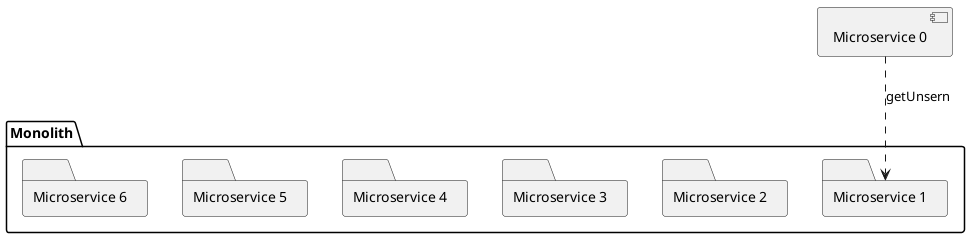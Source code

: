 @startuml
folder "Monolith" {
  folder "Microservice 1"{

  }
folder "Microservice 2"{
    
  }
  folder "Microservice 3"{
    
  }
  folder "Microservice 4"{
    
  }
  folder "Microservice 5"{
    
  }
  folder "Microservice 6"{
    
  }
}
[Microservice 0] ..> "Microservice 1":getUnsern
@enduml